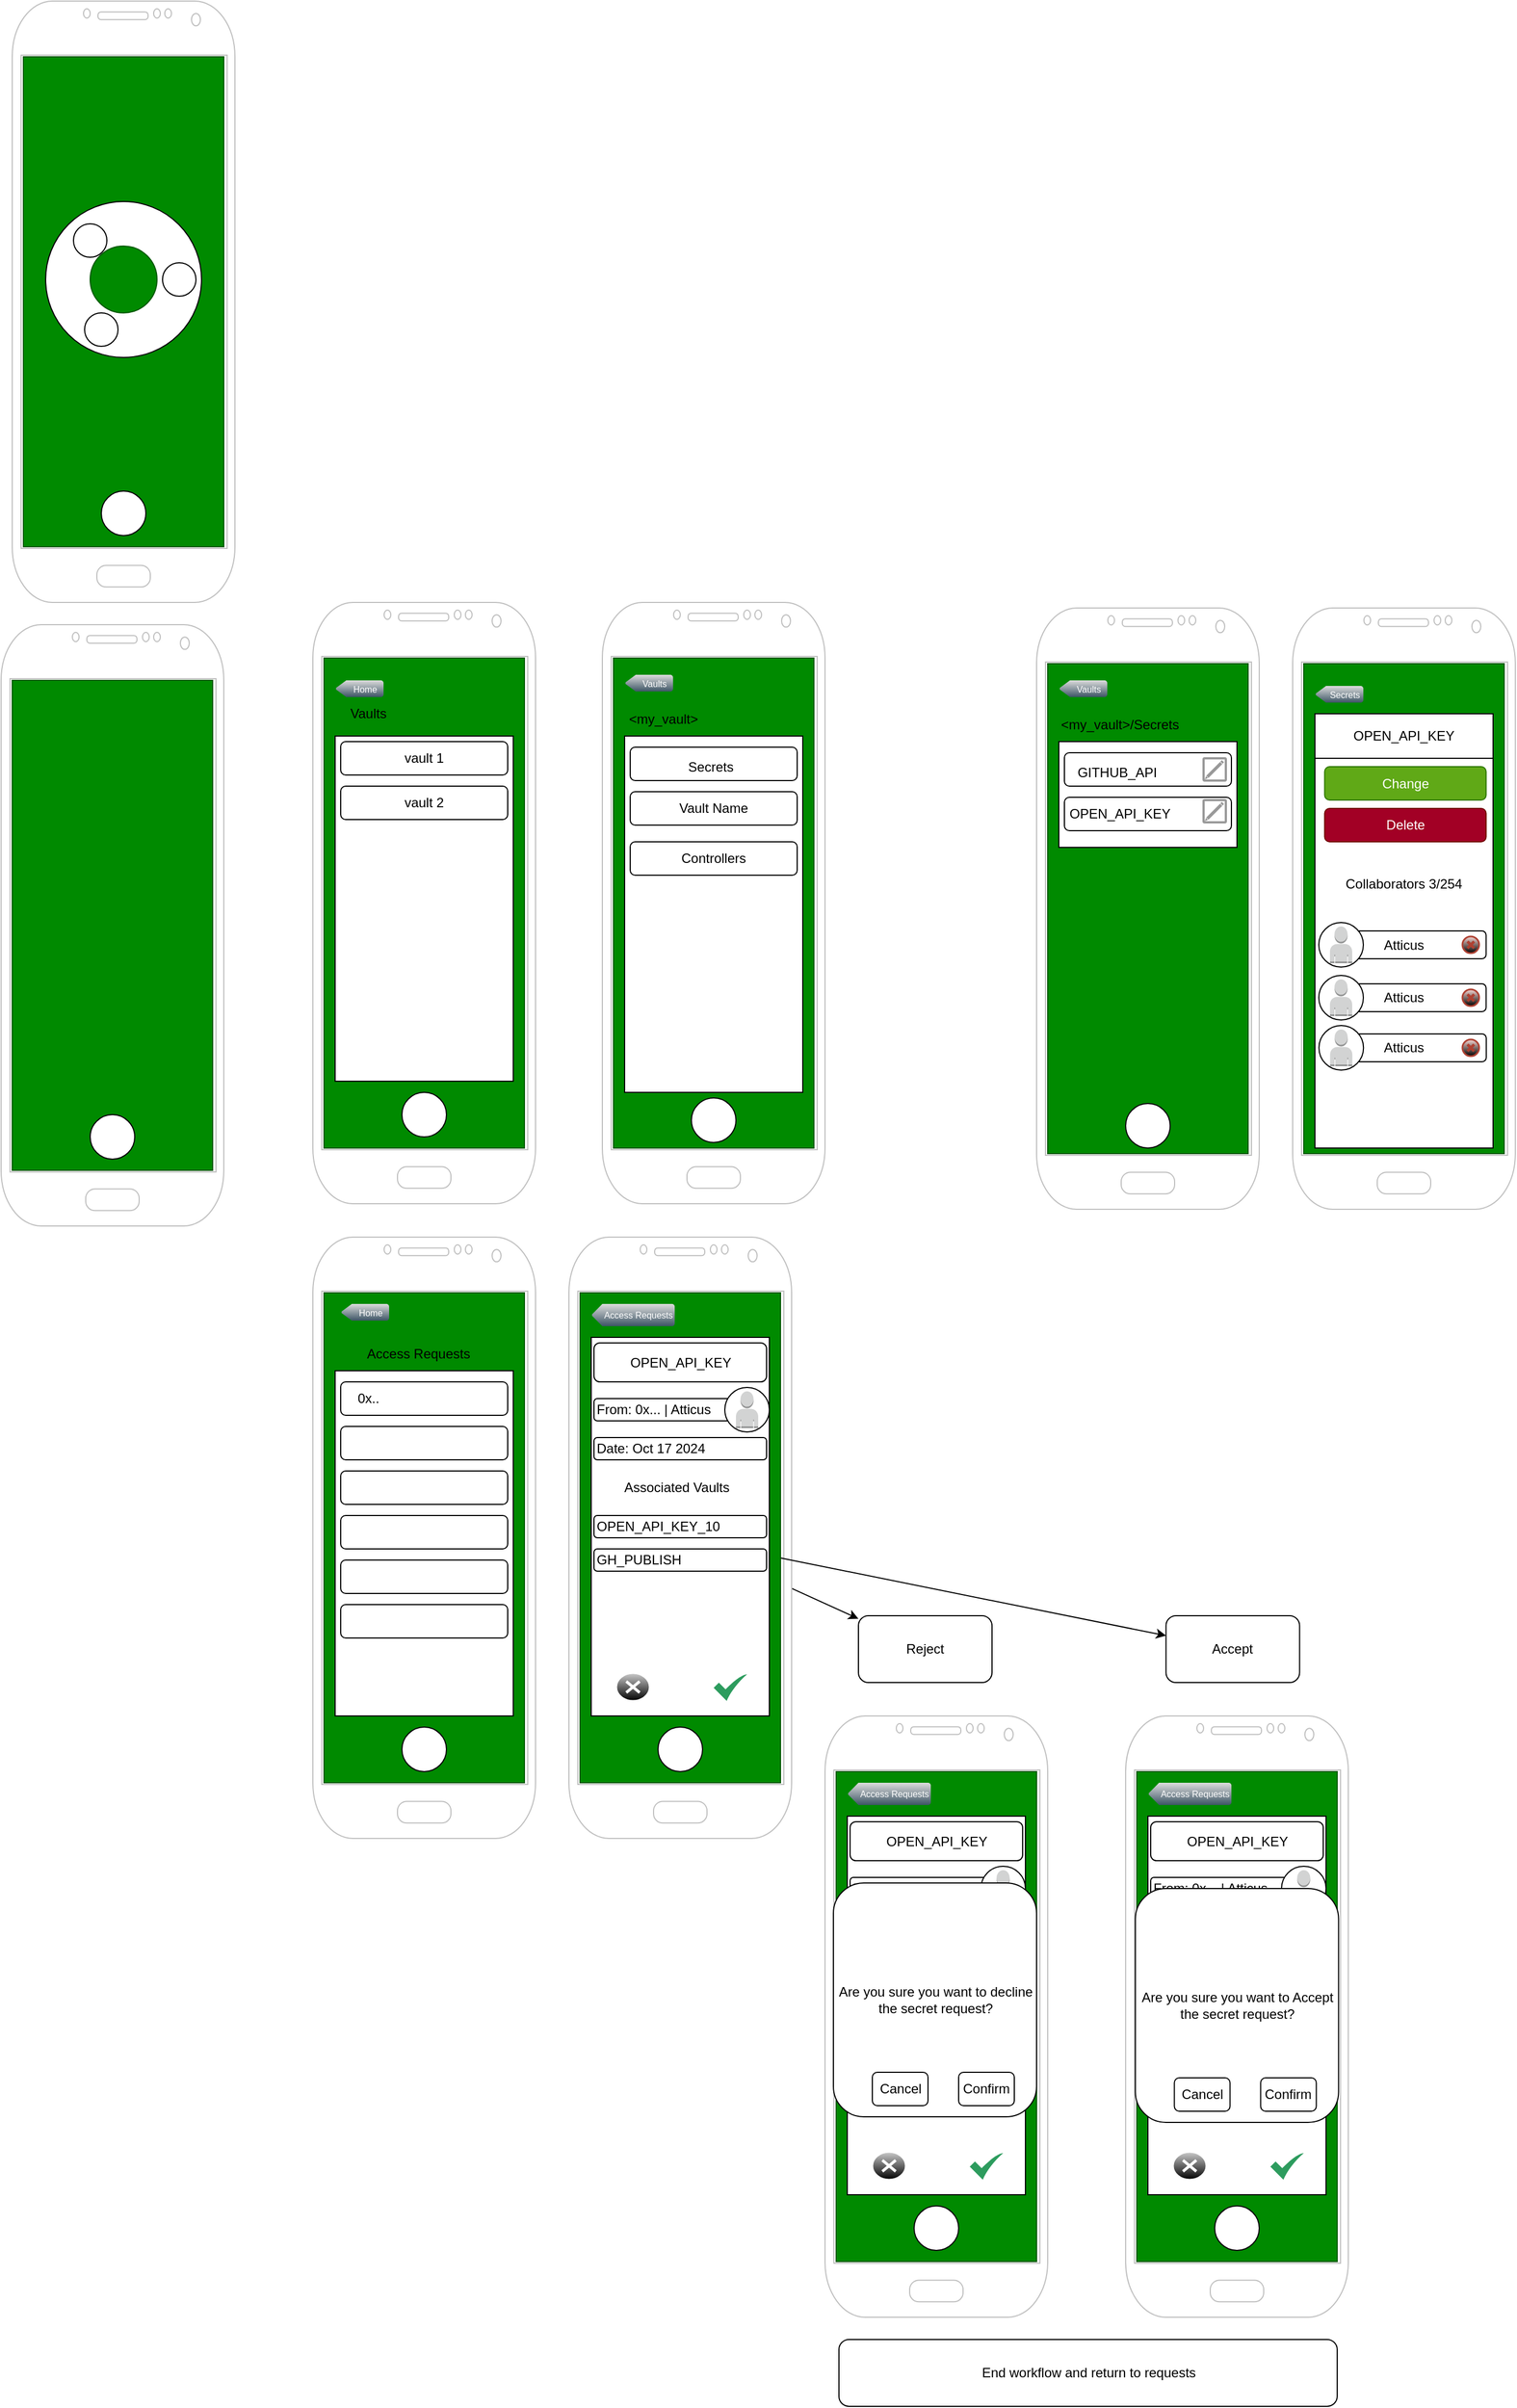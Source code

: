 <mxfile>
    <diagram id="4jWFpiN61FUs_9iCBLqQ" name="Page-1">
        <mxGraphModel dx="1175" dy="2085" grid="1" gridSize="10" guides="1" tooltips="1" connect="1" arrows="1" fold="1" page="1" pageScale="1" pageWidth="850" pageHeight="1100" math="0" shadow="0">
            <root>
                <mxCell id="0"/>
                <mxCell id="1" parent="0"/>
                <mxCell id="3" value="" style="verticalLabelPosition=bottom;verticalAlign=top;html=1;shadow=0;dashed=0;strokeWidth=1;shape=mxgraph.android.phone2;strokeColor=#c0c0c0;" parent="1" vertex="1">
                    <mxGeometry x="180" y="-370" width="200" height="540" as="geometry"/>
                </mxCell>
                <mxCell id="4" value="" style="rounded=0;whiteSpace=wrap;html=1;fillColor=#008a00;fontColor=#ffffff;strokeColor=#005700;" parent="1" vertex="1">
                    <mxGeometry x="190" y="-320" width="180" height="440" as="geometry"/>
                </mxCell>
                <mxCell id="5" value="" style="ellipse;whiteSpace=wrap;html=1;aspect=fixed;" parent="1" vertex="1">
                    <mxGeometry x="260" y="70" width="40" height="40" as="geometry"/>
                </mxCell>
                <mxCell id="6" value="" style="ellipse;whiteSpace=wrap;html=1;aspect=fixed;" parent="1" vertex="1">
                    <mxGeometry x="210" y="-190" width="140" height="140" as="geometry"/>
                </mxCell>
                <mxCell id="7" value="" style="ellipse;whiteSpace=wrap;html=1;aspect=fixed;" parent="1" vertex="1">
                    <mxGeometry x="245" y="-90" width="30" height="30" as="geometry"/>
                </mxCell>
                <mxCell id="8" value="" style="ellipse;whiteSpace=wrap;html=1;aspect=fixed;" parent="1" vertex="1">
                    <mxGeometry x="315" y="-135" width="30" height="30" as="geometry"/>
                </mxCell>
                <mxCell id="9" value="" style="ellipse;whiteSpace=wrap;html=1;aspect=fixed;" parent="1" vertex="1">
                    <mxGeometry x="235" y="-170" width="30" height="30" as="geometry"/>
                </mxCell>
                <mxCell id="10" value="" style="ellipse;whiteSpace=wrap;html=1;aspect=fixed;fillColor=#008a00;fontColor=#ffffff;strokeColor=#005700;" parent="1" vertex="1">
                    <mxGeometry x="250" y="-150" width="60" height="60" as="geometry"/>
                </mxCell>
                <mxCell id="11" value="" style="verticalLabelPosition=bottom;verticalAlign=top;html=1;shadow=0;dashed=0;strokeWidth=1;shape=mxgraph.android.phone2;strokeColor=#c0c0c0;" parent="1" vertex="1">
                    <mxGeometry x="450" y="740" width="200" height="540" as="geometry"/>
                </mxCell>
                <mxCell id="12" value="" style="rounded=0;whiteSpace=wrap;html=1;fillColor=#008a00;fontColor=#ffffff;strokeColor=#005700;" parent="1" vertex="1">
                    <mxGeometry x="460" y="790" width="180" height="440" as="geometry"/>
                </mxCell>
                <mxCell id="13" value="" style="ellipse;whiteSpace=wrap;html=1;aspect=fixed;" parent="1" vertex="1">
                    <mxGeometry x="530" y="1180" width="40" height="40" as="geometry"/>
                </mxCell>
                <mxCell id="14" value="" style="rounded=0;whiteSpace=wrap;html=1;" parent="1" vertex="1">
                    <mxGeometry x="470" y="860" width="160" height="310" as="geometry"/>
                </mxCell>
                <mxCell id="15" value="Access Requests" style="text;html=1;strokeColor=none;fillColor=none;align=center;verticalAlign=middle;whiteSpace=wrap;rounded=0;" parent="1" vertex="1">
                    <mxGeometry x="470" y="830" width="150" height="30" as="geometry"/>
                </mxCell>
                <mxCell id="16" value="" style="rounded=1;whiteSpace=wrap;html=1;" parent="1" vertex="1">
                    <mxGeometry x="475" y="870" width="150" height="30" as="geometry"/>
                </mxCell>
                <mxCell id="17" value="" style="rounded=1;whiteSpace=wrap;html=1;" parent="1" vertex="1">
                    <mxGeometry x="475" y="910" width="150" height="30" as="geometry"/>
                </mxCell>
                <mxCell id="18" value="" style="rounded=1;whiteSpace=wrap;html=1;" parent="1" vertex="1">
                    <mxGeometry x="475" y="950" width="150" height="30" as="geometry"/>
                </mxCell>
                <mxCell id="19" value="" style="rounded=1;whiteSpace=wrap;html=1;" parent="1" vertex="1">
                    <mxGeometry x="475" y="990" width="150" height="30" as="geometry"/>
                </mxCell>
                <mxCell id="20" value="" style="rounded=1;whiteSpace=wrap;html=1;" parent="1" vertex="1">
                    <mxGeometry x="475" y="1030" width="150" height="30" as="geometry"/>
                </mxCell>
                <mxCell id="21" value="" style="rounded=1;whiteSpace=wrap;html=1;" parent="1" vertex="1">
                    <mxGeometry x="475" y="1070" width="150" height="30" as="geometry"/>
                </mxCell>
                <mxCell id="22" value="" style="verticalLabelPosition=bottom;verticalAlign=top;html=1;shadow=0;dashed=0;strokeWidth=1;shape=mxgraph.android.phone2;strokeColor=#c0c0c0;" parent="1" vertex="1">
                    <mxGeometry x="1100" y="175" width="200" height="540" as="geometry"/>
                </mxCell>
                <mxCell id="23" value="" style="rounded=0;whiteSpace=wrap;html=1;fillColor=#008a00;fontColor=#ffffff;strokeColor=#005700;" parent="1" vertex="1">
                    <mxGeometry x="1110" y="225" width="180" height="440" as="geometry"/>
                </mxCell>
                <mxCell id="24" value="" style="ellipse;whiteSpace=wrap;html=1;aspect=fixed;" parent="1" vertex="1">
                    <mxGeometry x="1180" y="620" width="40" height="40" as="geometry"/>
                </mxCell>
                <mxCell id="25" value="" style="rounded=0;whiteSpace=wrap;html=1;" parent="1" vertex="1">
                    <mxGeometry x="1120" y="295" width="160" height="95" as="geometry"/>
                </mxCell>
                <mxCell id="26" value="&amp;lt;my_vault&amp;gt;/Secrets" style="text;html=1;strokeColor=none;fillColor=none;align=center;verticalAlign=middle;whiteSpace=wrap;rounded=0;" parent="1" vertex="1">
                    <mxGeometry x="1140" y="265" width="70" height="30" as="geometry"/>
                </mxCell>
                <mxCell id="27" value="" style="rounded=1;whiteSpace=wrap;html=1;" parent="1" vertex="1">
                    <mxGeometry x="1125" y="305" width="150" height="30" as="geometry"/>
                </mxCell>
                <mxCell id="28" value="" style="rounded=1;whiteSpace=wrap;html=1;" parent="1" vertex="1">
                    <mxGeometry x="1125" y="345" width="150" height="30" as="geometry"/>
                </mxCell>
                <mxCell id="33" value="0x.." style="text;html=1;strokeColor=none;fillColor=none;align=center;verticalAlign=middle;whiteSpace=wrap;rounded=0;" parent="1" vertex="1">
                    <mxGeometry x="490" y="875" width="20" height="20" as="geometry"/>
                </mxCell>
                <mxCell id="37" value="" style="strokeColor=#999999;verticalLabelPosition=bottom;shadow=0;dashed=0;verticalAlign=top;strokeWidth=2;html=1;shape=mxgraph.mockup.misc.editIcon;rounded=0;" parent="1" vertex="1">
                    <mxGeometry x="1250" y="310" width="20" height="20" as="geometry"/>
                </mxCell>
                <mxCell id="38" value="GITHUB_API" style="text;html=1;strokeColor=none;fillColor=none;align=center;verticalAlign=middle;whiteSpace=wrap;rounded=0;" parent="1" vertex="1">
                    <mxGeometry x="1125" y="305" width="95" height="35" as="geometry"/>
                </mxCell>
                <mxCell id="39" value="OPEN_API_KEY" style="text;html=1;strokeColor=none;fillColor=none;align=center;verticalAlign=middle;whiteSpace=wrap;rounded=0;" parent="1" vertex="1">
                    <mxGeometry x="1125" y="352.5" width="100" height="15" as="geometry"/>
                </mxCell>
                <mxCell id="40" value="" style="strokeColor=#999999;verticalLabelPosition=bottom;shadow=0;dashed=0;verticalAlign=top;strokeWidth=2;html=1;shape=mxgraph.mockup.misc.editIcon;rounded=0;" parent="1" vertex="1">
                    <mxGeometry x="1250" y="347.5" width="20" height="20" as="geometry"/>
                </mxCell>
                <mxCell id="41" value="Vaults" style="strokeWidth=1;html=1;shadow=0;dashed=0;shape=mxgraph.ios.iButtonBack;strokeColor=#444444;fontColor=#ffffff;buttonText=;fontSize=8;fillColor=#dddddd;fillColor2=#3D5565;spacingLeft=10;whiteSpace=wrap;align=center;sketch=0;rounded=0;" parent="1" vertex="1">
                    <mxGeometry x="1120" y="240" width="43.5" height="15" as="geometry"/>
                </mxCell>
                <mxCell id="42" value="" style="verticalLabelPosition=bottom;verticalAlign=top;html=1;shadow=0;dashed=0;strokeWidth=1;shape=mxgraph.android.phone2;strokeColor=#c0c0c0;" parent="1" vertex="1">
                    <mxGeometry x="450" y="170" width="200" height="540" as="geometry"/>
                </mxCell>
                <mxCell id="43" value="" style="rounded=0;whiteSpace=wrap;html=1;fillColor=#008a00;fontColor=#ffffff;strokeColor=#005700;" parent="1" vertex="1">
                    <mxGeometry x="460" y="220" width="180" height="440" as="geometry"/>
                </mxCell>
                <mxCell id="44" value="" style="ellipse;whiteSpace=wrap;html=1;aspect=fixed;" parent="1" vertex="1">
                    <mxGeometry x="530" y="610" width="40" height="40" as="geometry"/>
                </mxCell>
                <mxCell id="45" value="" style="rounded=0;whiteSpace=wrap;html=1;" parent="1" vertex="1">
                    <mxGeometry x="470" y="290" width="160" height="310" as="geometry"/>
                </mxCell>
                <mxCell id="46" value="vault 1" style="rounded=1;whiteSpace=wrap;html=1;" parent="1" vertex="1">
                    <mxGeometry x="475" y="295" width="150" height="30" as="geometry"/>
                </mxCell>
                <mxCell id="47" value="vault 2" style="rounded=1;whiteSpace=wrap;html=1;" parent="1" vertex="1">
                    <mxGeometry x="475" y="335" width="150" height="30" as="geometry"/>
                </mxCell>
                <mxCell id="50" value="Vaults" style="text;html=1;strokeColor=none;fillColor=none;align=center;verticalAlign=middle;whiteSpace=wrap;rounded=0;" parent="1" vertex="1">
                    <mxGeometry x="470" y="255" width="60" height="30" as="geometry"/>
                </mxCell>
                <mxCell id="51" value="Home" style="strokeWidth=1;html=1;shadow=0;dashed=0;shape=mxgraph.ios.iButtonBack;strokeColor=#444444;fontColor=#ffffff;buttonText=;fontSize=8;fillColor=#dddddd;fillColor2=#3D5565;spacingLeft=10;whiteSpace=wrap;align=center;sketch=0;rounded=0;" parent="1" vertex="1">
                    <mxGeometry x="470" y="240" width="43.5" height="15" as="geometry"/>
                </mxCell>
                <mxCell id="52" value="Home" style="strokeWidth=1;html=1;shadow=0;dashed=0;shape=mxgraph.ios.iButtonBack;strokeColor=#444444;fontColor=#ffffff;buttonText=;fontSize=8;fillColor=#dddddd;fillColor2=#3D5565;spacingLeft=10;whiteSpace=wrap;align=center;sketch=0;rounded=0;" parent="1" vertex="1">
                    <mxGeometry x="475" y="800" width="43.5" height="15" as="geometry"/>
                </mxCell>
                <mxCell id="120" style="edgeStyle=none;html=1;" parent="1" source="53" target="111" edge="1">
                    <mxGeometry relative="1" as="geometry"/>
                </mxCell>
                <mxCell id="53" value="" style="verticalLabelPosition=bottom;verticalAlign=top;html=1;shadow=0;dashed=0;strokeWidth=1;shape=mxgraph.android.phone2;strokeColor=#c0c0c0;" parent="1" vertex="1">
                    <mxGeometry x="680" y="740" width="200" height="540" as="geometry"/>
                </mxCell>
                <mxCell id="121" style="edgeStyle=none;html=1;" parent="1" source="54" target="112" edge="1">
                    <mxGeometry relative="1" as="geometry"/>
                </mxCell>
                <mxCell id="54" value="" style="rounded=0;whiteSpace=wrap;html=1;fillColor=#008a00;fontColor=#ffffff;strokeColor=#005700;" parent="1" vertex="1">
                    <mxGeometry x="690" y="790" width="180" height="440" as="geometry"/>
                </mxCell>
                <mxCell id="55" value="" style="ellipse;whiteSpace=wrap;html=1;aspect=fixed;" parent="1" vertex="1">
                    <mxGeometry x="760" y="1180" width="40" height="40" as="geometry"/>
                </mxCell>
                <mxCell id="56" value="" style="rounded=0;whiteSpace=wrap;html=1;" parent="1" vertex="1">
                    <mxGeometry x="700" y="830" width="160" height="340" as="geometry"/>
                </mxCell>
                <mxCell id="65" value="" style="sketch=0;html=1;aspect=fixed;strokeColor=none;shadow=0;align=center;verticalAlign=top;fillColor=#2D9C5E;shape=mxgraph.gcp2.check;rounded=0;" parent="1" vertex="1">
                    <mxGeometry x="810" y="1132.5" width="30" height="24" as="geometry"/>
                </mxCell>
                <mxCell id="66" value="" style="verticalLabelPosition=bottom;verticalAlign=top;html=1;shadow=0;dashed=0;strokeWidth=1;shape=mxgraph.ios.iDeleteApp;fillColor=#cccccc;fillColor2=#000000;strokeColor=#ffffff;sketch=0;rounded=0;" parent="1" vertex="1">
                    <mxGeometry x="722.5" y="1131.5" width="30" height="25" as="geometry"/>
                </mxCell>
                <mxCell id="67" value="Access Requests" style="strokeWidth=1;html=1;shadow=0;dashed=0;shape=mxgraph.ios.iButtonBack;strokeColor=#444444;fontColor=#ffffff;buttonText=;fontSize=8;fillColor=#dddddd;fillColor2=#3D5565;spacingLeft=10;whiteSpace=wrap;align=center;sketch=0;rounded=0;" parent="1" vertex="1">
                    <mxGeometry x="700" y="800" width="75" height="20" as="geometry"/>
                </mxCell>
                <mxCell id="69" value="OPEN_API_KEY" style="rounded=1;whiteSpace=wrap;html=1;" parent="1" vertex="1">
                    <mxGeometry x="702.5" y="835" width="155" height="35" as="geometry"/>
                </mxCell>
                <mxCell id="70" value="From: 0x... | Atticus" style="rounded=1;whiteSpace=wrap;html=1;align=left;" parent="1" vertex="1">
                    <mxGeometry x="702.5" y="885" width="155" height="20" as="geometry"/>
                </mxCell>
                <mxCell id="71" value="" style="ellipse;whiteSpace=wrap;html=1;aspect=fixed;rounded=0;" parent="1" vertex="1">
                    <mxGeometry x="820" y="875" width="40" height="40" as="geometry"/>
                </mxCell>
                <mxCell id="72" value="Date: Oct 17 2024" style="rounded=1;whiteSpace=wrap;html=1;align=left;" parent="1" vertex="1">
                    <mxGeometry x="702.5" y="920" width="155" height="20" as="geometry"/>
                </mxCell>
                <mxCell id="73" value="" style="outlineConnect=0;dashed=0;verticalLabelPosition=bottom;verticalAlign=top;align=center;html=1;shape=mxgraph.aws3.user;fillColor=#D2D3D3;gradientColor=none;rounded=0;" parent="1" vertex="1">
                    <mxGeometry x="830" y="878.5" width="20" height="33" as="geometry"/>
                </mxCell>
                <mxCell id="76" value="OPEN_API_KEY_10" style="rounded=1;whiteSpace=wrap;html=1;align=left;" parent="1" vertex="1">
                    <mxGeometry x="702.5" y="990" width="155" height="20" as="geometry"/>
                </mxCell>
                <mxCell id="77" value="Associated Vaults" style="text;html=1;strokeColor=none;fillColor=none;align=center;verticalAlign=middle;whiteSpace=wrap;rounded=0;" parent="1" vertex="1">
                    <mxGeometry x="692.5" y="950" width="167.5" height="30" as="geometry"/>
                </mxCell>
                <mxCell id="78" value="GH_PUBLISH" style="rounded=1;whiteSpace=wrap;html=1;align=left;" parent="1" vertex="1">
                    <mxGeometry x="702.5" y="1020" width="155" height="20" as="geometry"/>
                </mxCell>
                <mxCell id="79" value="" style="verticalLabelPosition=bottom;verticalAlign=top;html=1;shadow=0;dashed=0;strokeWidth=1;shape=mxgraph.android.phone2;strokeColor=#c0c0c0;" parent="1" vertex="1">
                    <mxGeometry x="910" y="1170" width="200" height="540" as="geometry"/>
                </mxCell>
                <mxCell id="80" value="" style="rounded=0;whiteSpace=wrap;html=1;fillColor=#008a00;fontColor=#ffffff;strokeColor=#005700;" parent="1" vertex="1">
                    <mxGeometry x="920" y="1220" width="180" height="440" as="geometry"/>
                </mxCell>
                <mxCell id="81" value="" style="ellipse;whiteSpace=wrap;html=1;aspect=fixed;" parent="1" vertex="1">
                    <mxGeometry x="990" y="1610" width="40" height="40" as="geometry"/>
                </mxCell>
                <mxCell id="82" value="" style="rounded=0;whiteSpace=wrap;html=1;" parent="1" vertex="1">
                    <mxGeometry x="930" y="1260" width="160" height="340" as="geometry"/>
                </mxCell>
                <mxCell id="83" value="" style="sketch=0;html=1;aspect=fixed;strokeColor=none;shadow=0;align=center;verticalAlign=top;fillColor=#2D9C5E;shape=mxgraph.gcp2.check;rounded=0;" parent="1" vertex="1">
                    <mxGeometry x="1040" y="1562.5" width="30" height="24" as="geometry"/>
                </mxCell>
                <mxCell id="84" value="" style="verticalLabelPosition=bottom;verticalAlign=top;html=1;shadow=0;dashed=0;strokeWidth=1;shape=mxgraph.ios.iDeleteApp;fillColor=#cccccc;fillColor2=#000000;strokeColor=#ffffff;sketch=0;rounded=0;" parent="1" vertex="1">
                    <mxGeometry x="952.5" y="1561.5" width="30" height="25" as="geometry"/>
                </mxCell>
                <mxCell id="85" value="Access Requests" style="strokeWidth=1;html=1;shadow=0;dashed=0;shape=mxgraph.ios.iButtonBack;strokeColor=#444444;fontColor=#ffffff;buttonText=;fontSize=8;fillColor=#dddddd;fillColor2=#3D5565;spacingLeft=10;whiteSpace=wrap;align=center;sketch=0;rounded=0;" parent="1" vertex="1">
                    <mxGeometry x="930" y="1230" width="75" height="20" as="geometry"/>
                </mxCell>
                <mxCell id="86" value="OPEN_API_KEY" style="rounded=1;whiteSpace=wrap;html=1;" parent="1" vertex="1">
                    <mxGeometry x="932.5" y="1265" width="155" height="35" as="geometry"/>
                </mxCell>
                <mxCell id="87" value="From: 0x... | Atticus" style="rounded=1;whiteSpace=wrap;html=1;align=left;" parent="1" vertex="1">
                    <mxGeometry x="932.5" y="1315" width="155" height="20" as="geometry"/>
                </mxCell>
                <mxCell id="88" value="" style="ellipse;whiteSpace=wrap;html=1;aspect=fixed;rounded=0;" parent="1" vertex="1">
                    <mxGeometry x="1050" y="1305" width="40" height="40" as="geometry"/>
                </mxCell>
                <mxCell id="89" value="Date: Oct 17 2024" style="rounded=1;whiteSpace=wrap;html=1;align=left;" parent="1" vertex="1">
                    <mxGeometry x="932.5" y="1350" width="155" height="20" as="geometry"/>
                </mxCell>
                <mxCell id="90" value="" style="outlineConnect=0;dashed=0;verticalLabelPosition=bottom;verticalAlign=top;align=center;html=1;shape=mxgraph.aws3.user;fillColor=#D2D3D3;gradientColor=none;rounded=0;" parent="1" vertex="1">
                    <mxGeometry x="1060" y="1308.5" width="20" height="33" as="geometry"/>
                </mxCell>
                <mxCell id="91" value="OPEN_API_KEY_10" style="rounded=1;whiteSpace=wrap;html=1;align=left;" parent="1" vertex="1">
                    <mxGeometry x="932.5" y="1420" width="155" height="20" as="geometry"/>
                </mxCell>
                <mxCell id="92" value="Associated Vaults" style="text;html=1;strokeColor=none;fillColor=none;align=center;verticalAlign=middle;whiteSpace=wrap;rounded=0;" parent="1" vertex="1">
                    <mxGeometry x="922.5" y="1380" width="167.5" height="30" as="geometry"/>
                </mxCell>
                <mxCell id="93" value="GH_PUBLISH" style="rounded=1;whiteSpace=wrap;html=1;align=left;" parent="1" vertex="1">
                    <mxGeometry x="932.5" y="1450" width="155" height="20" as="geometry"/>
                </mxCell>
                <mxCell id="94" value="" style="verticalLabelPosition=bottom;verticalAlign=top;html=1;shadow=0;dashed=0;strokeWidth=1;shape=mxgraph.android.phone2;strokeColor=#c0c0c0;" parent="1" vertex="1">
                    <mxGeometry x="1180" y="1170" width="200" height="540" as="geometry"/>
                </mxCell>
                <mxCell id="95" value="" style="rounded=0;whiteSpace=wrap;html=1;fillColor=#008a00;fontColor=#ffffff;strokeColor=#005700;" parent="1" vertex="1">
                    <mxGeometry x="1190" y="1220" width="180" height="440" as="geometry"/>
                </mxCell>
                <mxCell id="96" value="" style="ellipse;whiteSpace=wrap;html=1;aspect=fixed;" parent="1" vertex="1">
                    <mxGeometry x="1260" y="1610" width="40" height="40" as="geometry"/>
                </mxCell>
                <mxCell id="97" value="" style="rounded=0;whiteSpace=wrap;html=1;" parent="1" vertex="1">
                    <mxGeometry x="1200" y="1260" width="160" height="340" as="geometry"/>
                </mxCell>
                <mxCell id="98" value="" style="sketch=0;html=1;aspect=fixed;strokeColor=none;shadow=0;align=center;verticalAlign=top;fillColor=#2D9C5E;shape=mxgraph.gcp2.check;rounded=0;" parent="1" vertex="1">
                    <mxGeometry x="1310" y="1562.5" width="30" height="24" as="geometry"/>
                </mxCell>
                <mxCell id="99" value="" style="verticalLabelPosition=bottom;verticalAlign=top;html=1;shadow=0;dashed=0;strokeWidth=1;shape=mxgraph.ios.iDeleteApp;fillColor=#cccccc;fillColor2=#000000;strokeColor=#ffffff;sketch=0;rounded=0;" parent="1" vertex="1">
                    <mxGeometry x="1222.5" y="1561.5" width="30" height="25" as="geometry"/>
                </mxCell>
                <mxCell id="100" value="Access Requests" style="strokeWidth=1;html=1;shadow=0;dashed=0;shape=mxgraph.ios.iButtonBack;strokeColor=#444444;fontColor=#ffffff;buttonText=;fontSize=8;fillColor=#dddddd;fillColor2=#3D5565;spacingLeft=10;whiteSpace=wrap;align=center;sketch=0;rounded=0;" parent="1" vertex="1">
                    <mxGeometry x="1200" y="1230" width="75" height="20" as="geometry"/>
                </mxCell>
                <mxCell id="101" value="OPEN_API_KEY" style="rounded=1;whiteSpace=wrap;html=1;" parent="1" vertex="1">
                    <mxGeometry x="1202.5" y="1265" width="155" height="35" as="geometry"/>
                </mxCell>
                <mxCell id="102" value="From: 0x... | Atticus" style="rounded=1;whiteSpace=wrap;html=1;align=left;" parent="1" vertex="1">
                    <mxGeometry x="1202.5" y="1315" width="155" height="20" as="geometry"/>
                </mxCell>
                <mxCell id="103" value="" style="ellipse;whiteSpace=wrap;html=1;aspect=fixed;rounded=0;" parent="1" vertex="1">
                    <mxGeometry x="1320" y="1305" width="40" height="40" as="geometry"/>
                </mxCell>
                <mxCell id="104" value="Date: Oct 17 2024" style="rounded=1;whiteSpace=wrap;html=1;align=left;" parent="1" vertex="1">
                    <mxGeometry x="1202.5" y="1350" width="155" height="20" as="geometry"/>
                </mxCell>
                <mxCell id="105" value="" style="outlineConnect=0;dashed=0;verticalLabelPosition=bottom;verticalAlign=top;align=center;html=1;shape=mxgraph.aws3.user;fillColor=#D2D3D3;gradientColor=none;rounded=0;" parent="1" vertex="1">
                    <mxGeometry x="1330" y="1308.5" width="20" height="33" as="geometry"/>
                </mxCell>
                <mxCell id="106" value="OPEN_API_KEY_10" style="rounded=1;whiteSpace=wrap;html=1;align=left;" parent="1" vertex="1">
                    <mxGeometry x="1202.5" y="1420" width="155" height="20" as="geometry"/>
                </mxCell>
                <mxCell id="107" value="Associated Vaults" style="text;html=1;strokeColor=none;fillColor=none;align=center;verticalAlign=middle;whiteSpace=wrap;rounded=0;" parent="1" vertex="1">
                    <mxGeometry x="1192.5" y="1380" width="167.5" height="30" as="geometry"/>
                </mxCell>
                <mxCell id="108" value="GH_PUBLISH" style="rounded=1;whiteSpace=wrap;html=1;align=left;" parent="1" vertex="1">
                    <mxGeometry x="1202.5" y="1450" width="155" height="20" as="geometry"/>
                </mxCell>
                <mxCell id="111" value="Reject" style="rounded=1;whiteSpace=wrap;html=1;" parent="1" vertex="1">
                    <mxGeometry x="940" y="1080" width="120" height="60" as="geometry"/>
                </mxCell>
                <mxCell id="112" value="Accept" style="rounded=1;whiteSpace=wrap;html=1;" parent="1" vertex="1">
                    <mxGeometry x="1216.25" y="1080" width="120" height="60" as="geometry"/>
                </mxCell>
                <mxCell id="113" value="Are you sure you want to decline the secret request?" style="rounded=1;whiteSpace=wrap;html=1;" parent="1" vertex="1">
                    <mxGeometry x="917.5" y="1320" width="182.5" height="210" as="geometry"/>
                </mxCell>
                <mxCell id="114" value="Confirm" style="rounded=1;whiteSpace=wrap;html=1;" parent="1" vertex="1">
                    <mxGeometry x="1030" y="1490" width="50" height="30" as="geometry"/>
                </mxCell>
                <mxCell id="115" value="Cancel" style="rounded=1;whiteSpace=wrap;html=1;" parent="1" vertex="1">
                    <mxGeometry x="952.5" y="1490" width="50" height="30" as="geometry"/>
                </mxCell>
                <mxCell id="116" value="Are you sure you want to Accept the secret request?" style="rounded=1;whiteSpace=wrap;html=1;" parent="1" vertex="1">
                    <mxGeometry x="1188.75" y="1325" width="182.5" height="210" as="geometry"/>
                </mxCell>
                <mxCell id="117" value="Confirm" style="rounded=1;whiteSpace=wrap;html=1;" parent="1" vertex="1">
                    <mxGeometry x="1301.25" y="1495" width="50" height="30" as="geometry"/>
                </mxCell>
                <mxCell id="118" value="Cancel" style="rounded=1;whiteSpace=wrap;html=1;" parent="1" vertex="1">
                    <mxGeometry x="1223.75" y="1495" width="50" height="30" as="geometry"/>
                </mxCell>
                <mxCell id="119" value="End workflow and return to requests" style="rounded=1;whiteSpace=wrap;html=1;" parent="1" vertex="1">
                    <mxGeometry x="922.5" y="1730" width="447.5" height="60" as="geometry"/>
                </mxCell>
                <mxCell id="124" value="" style="verticalLabelPosition=bottom;verticalAlign=top;html=1;shadow=0;dashed=0;strokeWidth=1;shape=mxgraph.android.phone2;strokeColor=#c0c0c0;" parent="1" vertex="1">
                    <mxGeometry x="1330" y="175" width="200" height="540" as="geometry"/>
                </mxCell>
                <mxCell id="125" value="" style="rounded=0;whiteSpace=wrap;html=1;fillColor=#008a00;fontColor=#ffffff;strokeColor=#005700;" parent="1" vertex="1">
                    <mxGeometry x="1340" y="225" width="180" height="440" as="geometry"/>
                </mxCell>
                <mxCell id="127" value="" style="rounded=0;whiteSpace=wrap;html=1;" parent="1" vertex="1">
                    <mxGeometry x="1350" y="270" width="160" height="390" as="geometry"/>
                </mxCell>
                <mxCell id="131" value="Secrets" style="strokeWidth=1;html=1;shadow=0;dashed=0;shape=mxgraph.ios.iButtonBack;strokeColor=#444444;fontColor=#ffffff;buttonText=;fontSize=8;fillColor=#dddddd;fillColor2=#3D5565;spacingLeft=10;whiteSpace=wrap;align=center;sketch=0;rounded=0;" parent="1" vertex="1">
                    <mxGeometry x="1350" y="245" width="43.5" height="15" as="geometry"/>
                </mxCell>
                <mxCell id="132" value="OPEN_API_KEY" style="rounded=0;whiteSpace=wrap;html=1;" parent="1" vertex="1">
                    <mxGeometry x="1350" y="270" width="160" height="40" as="geometry"/>
                </mxCell>
                <mxCell id="134" value="Collaborators 3/254" style="text;html=1;strokeColor=none;fillColor=none;align=center;verticalAlign=middle;whiteSpace=wrap;rounded=0;" parent="1" vertex="1">
                    <mxGeometry x="1356.25" y="410" width="147.5" height="25" as="geometry"/>
                </mxCell>
                <mxCell id="135" value="Atticus" style="rounded=1;whiteSpace=wrap;html=1;" parent="1" vertex="1">
                    <mxGeometry x="1356.25" y="465" width="147.5" height="25" as="geometry"/>
                </mxCell>
                <mxCell id="136" value="" style="ellipse;whiteSpace=wrap;html=1;aspect=fixed;" parent="1" vertex="1">
                    <mxGeometry x="1353.5" y="457.5" width="40" height="40" as="geometry"/>
                </mxCell>
                <mxCell id="138" value="" style="outlineConnect=0;dashed=0;verticalLabelPosition=bottom;verticalAlign=top;align=center;html=1;shape=mxgraph.aws3.user;fillColor=#D2D3D3;gradientColor=none;rounded=0;" parent="1" vertex="1">
                    <mxGeometry x="1363.5" y="461" width="20" height="33" as="geometry"/>
                </mxCell>
                <mxCell id="139" value="Atticus" style="rounded=1;whiteSpace=wrap;html=1;" parent="1" vertex="1">
                    <mxGeometry x="1356.25" y="512.5" width="147.5" height="25" as="geometry"/>
                </mxCell>
                <mxCell id="140" value="" style="ellipse;whiteSpace=wrap;html=1;aspect=fixed;" parent="1" vertex="1">
                    <mxGeometry x="1353.5" y="505" width="40" height="40" as="geometry"/>
                </mxCell>
                <mxCell id="141" value="" style="outlineConnect=0;dashed=0;verticalLabelPosition=bottom;verticalAlign=top;align=center;html=1;shape=mxgraph.aws3.user;fillColor=#D2D3D3;gradientColor=none;rounded=0;" parent="1" vertex="1">
                    <mxGeometry x="1363.5" y="508.5" width="20" height="33" as="geometry"/>
                </mxCell>
                <mxCell id="142" value="Atticus" style="rounded=1;whiteSpace=wrap;html=1;" parent="1" vertex="1">
                    <mxGeometry x="1356.38" y="557.5" width="147.5" height="25" as="geometry"/>
                </mxCell>
                <mxCell id="143" value="" style="ellipse;whiteSpace=wrap;html=1;aspect=fixed;" parent="1" vertex="1">
                    <mxGeometry x="1353.63" y="550" width="40" height="40" as="geometry"/>
                </mxCell>
                <mxCell id="144" value="" style="outlineConnect=0;dashed=0;verticalLabelPosition=bottom;verticalAlign=top;align=center;html=1;shape=mxgraph.aws3.user;fillColor=#D2D3D3;gradientColor=none;rounded=0;" parent="1" vertex="1">
                    <mxGeometry x="1363.63" y="553.5" width="20" height="33" as="geometry"/>
                </mxCell>
                <mxCell id="145" value="Change" style="rounded=1;whiteSpace=wrap;html=1;fillColor=#60a917;fontColor=#ffffff;strokeColor=#2D7600;" parent="1" vertex="1">
                    <mxGeometry x="1358.75" y="317.5" width="145" height="30" as="geometry"/>
                </mxCell>
                <mxCell id="147" value="Delete" style="rounded=1;whiteSpace=wrap;html=1;fillColor=#a20025;fontColor=#ffffff;strokeColor=#6F0000;" parent="1" vertex="1">
                    <mxGeometry x="1358.75" y="355" width="145" height="30" as="geometry"/>
                </mxCell>
                <mxCell id="148" value="" style="verticalLabelPosition=bottom;verticalAlign=top;html=1;shadow=0;dashed=0;strokeWidth=1;shape=mxgraph.ios.iDeleteApp;fillColor=#fad9d5;fillColor2=#000000;strokeColor=#ae4132;sketch=0;rounded=0;" parent="1" vertex="1">
                    <mxGeometry x="1482.5" y="470" width="15" height="15" as="geometry"/>
                </mxCell>
                <mxCell id="149" value="" style="verticalLabelPosition=bottom;verticalAlign=top;html=1;shadow=0;dashed=0;strokeWidth=1;shape=mxgraph.ios.iDeleteApp;fillColor=#fad9d5;fillColor2=#000000;strokeColor=#ae4132;sketch=0;rounded=0;" parent="1" vertex="1">
                    <mxGeometry x="1482.5" y="517.5" width="15" height="15" as="geometry"/>
                </mxCell>
                <mxCell id="150" value="" style="verticalLabelPosition=bottom;verticalAlign=top;html=1;shadow=0;dashed=0;strokeWidth=1;shape=mxgraph.ios.iDeleteApp;fillColor=#fad9d5;fillColor2=#000000;strokeColor=#ae4132;sketch=0;rounded=0;" parent="1" vertex="1">
                    <mxGeometry x="1482.5" y="562.5" width="15" height="15" as="geometry"/>
                </mxCell>
                <mxCell id="152" value="" style="verticalLabelPosition=bottom;verticalAlign=top;html=1;shadow=0;dashed=0;strokeWidth=1;shape=mxgraph.android.phone2;strokeColor=#c0c0c0;" parent="1" vertex="1">
                    <mxGeometry x="710" y="170" width="200" height="540" as="geometry"/>
                </mxCell>
                <mxCell id="153" value="" style="rounded=0;whiteSpace=wrap;html=1;fillColor=#008a00;fontColor=#ffffff;strokeColor=#005700;" parent="1" vertex="1">
                    <mxGeometry x="720" y="220" width="180" height="440" as="geometry"/>
                </mxCell>
                <mxCell id="154" value="" style="ellipse;whiteSpace=wrap;html=1;aspect=fixed;" parent="1" vertex="1">
                    <mxGeometry x="790" y="615" width="40" height="40" as="geometry"/>
                </mxCell>
                <mxCell id="155" value="" style="rounded=0;whiteSpace=wrap;html=1;" parent="1" vertex="1">
                    <mxGeometry x="730" y="290" width="160" height="320" as="geometry"/>
                </mxCell>
                <mxCell id="156" value="&amp;lt;my_vault&amp;gt;" style="text;html=1;strokeColor=none;fillColor=none;align=center;verticalAlign=middle;whiteSpace=wrap;rounded=0;" parent="1" vertex="1">
                    <mxGeometry x="730" y="260" width="70" height="30" as="geometry"/>
                </mxCell>
                <mxCell id="157" value="" style="rounded=1;whiteSpace=wrap;html=1;" parent="1" vertex="1">
                    <mxGeometry x="735" y="300" width="150" height="30" as="geometry"/>
                </mxCell>
                <mxCell id="158" value="Vault Name" style="rounded=1;whiteSpace=wrap;html=1;" parent="1" vertex="1">
                    <mxGeometry x="735" y="340" width="150" height="30" as="geometry"/>
                </mxCell>
                <mxCell id="160" value="Secrets" style="text;html=1;strokeColor=none;fillColor=none;align=center;verticalAlign=middle;whiteSpace=wrap;rounded=0;" parent="1" vertex="1">
                    <mxGeometry x="760" y="300" width="95" height="35" as="geometry"/>
                </mxCell>
                <mxCell id="163" value="Vaults" style="strokeWidth=1;html=1;shadow=0;dashed=0;shape=mxgraph.ios.iButtonBack;strokeColor=#444444;fontColor=#ffffff;buttonText=;fontSize=8;fillColor=#dddddd;fillColor2=#3D5565;spacingLeft=10;whiteSpace=wrap;align=center;sketch=0;rounded=0;" parent="1" vertex="1">
                    <mxGeometry x="730" y="235" width="43.5" height="15" as="geometry"/>
                </mxCell>
                <mxCell id="165" value="Controllers" style="rounded=1;whiteSpace=wrap;html=1;" parent="1" vertex="1">
                    <mxGeometry x="735" y="385" width="150" height="30" as="geometry"/>
                </mxCell>
                <mxCell id="166" value="" style="verticalLabelPosition=bottom;verticalAlign=top;html=1;shadow=0;dashed=0;strokeWidth=1;shape=mxgraph.android.phone2;strokeColor=#c0c0c0;" vertex="1" parent="1">
                    <mxGeometry x="170" y="190" width="200" height="540" as="geometry"/>
                </mxCell>
                <mxCell id="167" value="" style="rounded=0;whiteSpace=wrap;html=1;fillColor=#008a00;fontColor=#ffffff;strokeColor=#005700;" vertex="1" parent="1">
                    <mxGeometry x="180" y="240" width="180" height="440" as="geometry"/>
                </mxCell>
                <mxCell id="168" value="" style="ellipse;whiteSpace=wrap;html=1;aspect=fixed;" vertex="1" parent="1">
                    <mxGeometry x="250" y="630" width="40" height="40" as="geometry"/>
                </mxCell>
            </root>
        </mxGraphModel>
    </diagram>
</mxfile>